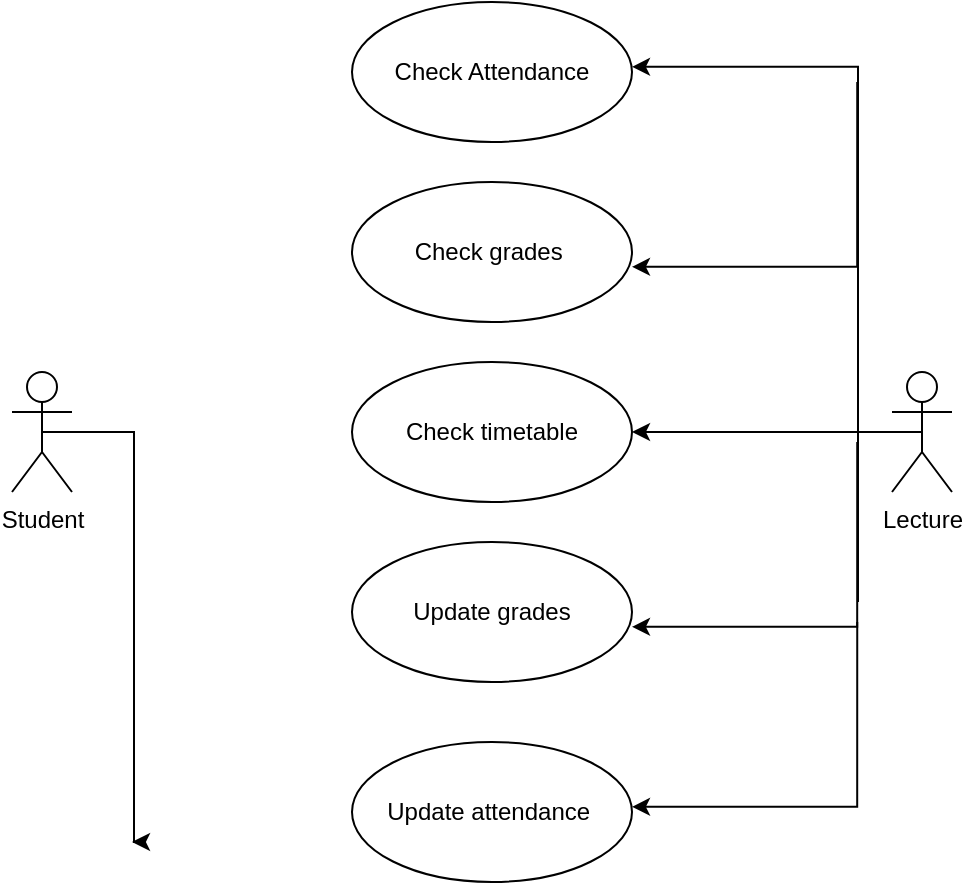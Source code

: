 <mxfile version="22.1.3" type="github">
  <diagram name="Page-1" id="5LDLPTUqeHp88MghJBze">
    <mxGraphModel dx="1050" dy="522" grid="1" gridSize="10" guides="1" tooltips="1" connect="1" arrows="1" fold="1" page="1" pageScale="1" pageWidth="850" pageHeight="1100" math="0" shadow="0">
      <root>
        <mxCell id="0" />
        <mxCell id="1" parent="0" />
        <mxCell id="Sxd33D42A2UZ_HOupXb4-49" style="edgeStyle=orthogonalEdgeStyle;rounded=0;orthogonalLoop=1;jettySize=auto;html=1;exitX=0.5;exitY=0.5;exitDx=0;exitDy=0;exitPerimeter=0;" edge="1" parent="1" source="Sxd33D42A2UZ_HOupXb4-7">
          <mxGeometry relative="1" as="geometry">
            <mxPoint x="200" y="580" as="targetPoint" />
            <Array as="points">
              <mxPoint x="201" y="375" />
            </Array>
          </mxGeometry>
        </mxCell>
        <mxCell id="Sxd33D42A2UZ_HOupXb4-7" value="Student&lt;br&gt;" style="shape=umlActor;verticalLabelPosition=bottom;verticalAlign=top;html=1;" vertex="1" parent="1">
          <mxGeometry x="140" y="345" width="30" height="60" as="geometry" />
        </mxCell>
        <mxCell id="Sxd33D42A2UZ_HOupXb4-23" style="edgeStyle=orthogonalEdgeStyle;rounded=0;orthogonalLoop=1;jettySize=auto;html=1;entryX=1.017;entryY=0.606;entryDx=0;entryDy=0;entryPerimeter=0;" edge="1" parent="1">
          <mxGeometry relative="1" as="geometry">
            <mxPoint x="450.0" y="562.42" as="targetPoint" />
            <mxPoint x="562.62" y="470" as="sourcePoint" />
            <Array as="points">
              <mxPoint x="562.62" y="562" />
            </Array>
          </mxGeometry>
        </mxCell>
        <mxCell id="Sxd33D42A2UZ_HOupXb4-33" style="edgeStyle=orthogonalEdgeStyle;rounded=0;orthogonalLoop=1;jettySize=auto;html=1;exitX=0.5;exitY=0.5;exitDx=0;exitDy=0;exitPerimeter=0;entryX=1;entryY=0.5;entryDx=0;entryDy=0;" edge="1" parent="1" source="Sxd33D42A2UZ_HOupXb4-8" target="Sxd33D42A2UZ_HOupXb4-13">
          <mxGeometry relative="1" as="geometry" />
        </mxCell>
        <mxCell id="Sxd33D42A2UZ_HOupXb4-8" value="Lecture" style="shape=umlActor;verticalLabelPosition=bottom;verticalAlign=top;html=1;" vertex="1" parent="1">
          <mxGeometry x="580" y="345" width="30" height="60" as="geometry" />
        </mxCell>
        <mxCell id="Sxd33D42A2UZ_HOupXb4-9" value="Check grades&amp;nbsp;" style="ellipse;whiteSpace=wrap;html=1;" vertex="1" parent="1">
          <mxGeometry x="310" y="250" width="140" height="70" as="geometry" />
        </mxCell>
        <mxCell id="Sxd33D42A2UZ_HOupXb4-10" value="Check Attendance" style="ellipse;whiteSpace=wrap;html=1;" vertex="1" parent="1">
          <mxGeometry x="310" y="160" width="140" height="70" as="geometry" />
        </mxCell>
        <mxCell id="Sxd33D42A2UZ_HOupXb4-11" value="Update attendance&amp;nbsp;" style="ellipse;whiteSpace=wrap;html=1;" vertex="1" parent="1">
          <mxGeometry x="310" y="530" width="140" height="70" as="geometry" />
        </mxCell>
        <mxCell id="Sxd33D42A2UZ_HOupXb4-12" value="Update grades" style="ellipse;whiteSpace=wrap;html=1;" vertex="1" parent="1">
          <mxGeometry x="310" y="430" width="140" height="70" as="geometry" />
        </mxCell>
        <mxCell id="Sxd33D42A2UZ_HOupXb4-13" value="Check timetable" style="ellipse;whiteSpace=wrap;html=1;" vertex="1" parent="1">
          <mxGeometry x="310" y="340" width="140" height="70" as="geometry" />
        </mxCell>
        <mxCell id="Sxd33D42A2UZ_HOupXb4-28" style="edgeStyle=orthogonalEdgeStyle;rounded=0;orthogonalLoop=1;jettySize=auto;html=1;entryX=1.017;entryY=0.606;entryDx=0;entryDy=0;entryPerimeter=0;" edge="1" parent="1">
          <mxGeometry relative="1" as="geometry">
            <mxPoint x="450.0" y="472.42" as="targetPoint" />
            <mxPoint x="562.62" y="380" as="sourcePoint" />
            <Array as="points">
              <mxPoint x="562.62" y="472" />
            </Array>
          </mxGeometry>
        </mxCell>
        <mxCell id="Sxd33D42A2UZ_HOupXb4-29" style="edgeStyle=orthogonalEdgeStyle;rounded=0;orthogonalLoop=1;jettySize=auto;html=1;entryX=1.017;entryY=0.606;entryDx=0;entryDy=0;entryPerimeter=0;" edge="1" parent="1">
          <mxGeometry relative="1" as="geometry">
            <mxPoint x="450.0" y="292.42" as="targetPoint" />
            <mxPoint x="562.62" y="200" as="sourcePoint" />
            <Array as="points">
              <mxPoint x="562.62" y="292" />
            </Array>
          </mxGeometry>
        </mxCell>
        <mxCell id="Sxd33D42A2UZ_HOupXb4-31" style="edgeStyle=orthogonalEdgeStyle;rounded=0;orthogonalLoop=1;jettySize=auto;html=1;entryX=1.017;entryY=0.606;entryDx=0;entryDy=0;entryPerimeter=0;" edge="1" parent="1">
          <mxGeometry relative="1" as="geometry">
            <mxPoint x="450.0" y="192.42" as="targetPoint" />
            <mxPoint x="563" y="460" as="sourcePoint" />
            <Array as="points">
              <mxPoint x="562.62" y="192" />
            </Array>
          </mxGeometry>
        </mxCell>
      </root>
    </mxGraphModel>
  </diagram>
</mxfile>
